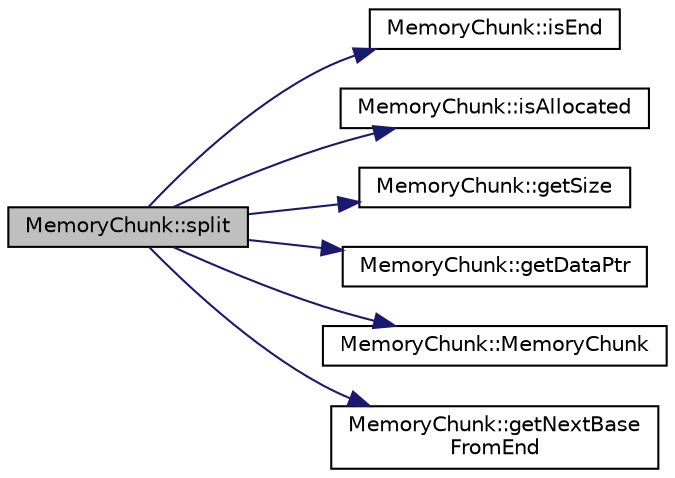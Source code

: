 digraph "MemoryChunk::split"
{
  edge [fontname="Helvetica",fontsize="10",labelfontname="Helvetica",labelfontsize="10"];
  node [fontname="Helvetica",fontsize="10",shape=record];
  rankdir="LR";
  Node322 [label="MemoryChunk::split",height=0.2,width=0.4,color="black", fillcolor="grey75", style="filled", fontcolor="black"];
  Node322 -> Node323 [color="midnightblue",fontsize="10",style="solid",fontname="Helvetica"];
  Node323 [label="MemoryChunk::isEnd",height=0.2,width=0.4,color="black", fillcolor="white", style="filled",URL="$d4/d1d/class_memory_chunk.html#a77532081c761e7680970a9dcb0c29660"];
  Node322 -> Node324 [color="midnightblue",fontsize="10",style="solid",fontname="Helvetica"];
  Node324 [label="MemoryChunk::isAllocated",height=0.2,width=0.4,color="black", fillcolor="white", style="filled",URL="$d4/d1d/class_memory_chunk.html#ae4ec0a942bb577ece9a1ec0413ba829f"];
  Node322 -> Node325 [color="midnightblue",fontsize="10",style="solid",fontname="Helvetica"];
  Node325 [label="MemoryChunk::getSize",height=0.2,width=0.4,color="black", fillcolor="white", style="filled",URL="$d4/d1d/class_memory_chunk.html#aa112bc700f6a7ee7a97cb8821d55c701"];
  Node322 -> Node326 [color="midnightblue",fontsize="10",style="solid",fontname="Helvetica"];
  Node326 [label="MemoryChunk::getDataPtr",height=0.2,width=0.4,color="black", fillcolor="white", style="filled",URL="$d4/d1d/class_memory_chunk.html#a76229a1376912890e4c358fec643d0eb"];
  Node322 -> Node327 [color="midnightblue",fontsize="10",style="solid",fontname="Helvetica"];
  Node327 [label="MemoryChunk::MemoryChunk",height=0.2,width=0.4,color="black", fillcolor="white", style="filled",URL="$d4/d1d/class_memory_chunk.html#aefec33edaebef2383fc1fa09be698433"];
  Node322 -> Node328 [color="midnightblue",fontsize="10",style="solid",fontname="Helvetica"];
  Node328 [label="MemoryChunk::getNextBase\lFromEnd",height=0.2,width=0.4,color="black", fillcolor="white", style="filled",URL="$d4/d1d/class_memory_chunk.html#ab2cca8d381c3167dae31bb4fdc23affc"];
}
